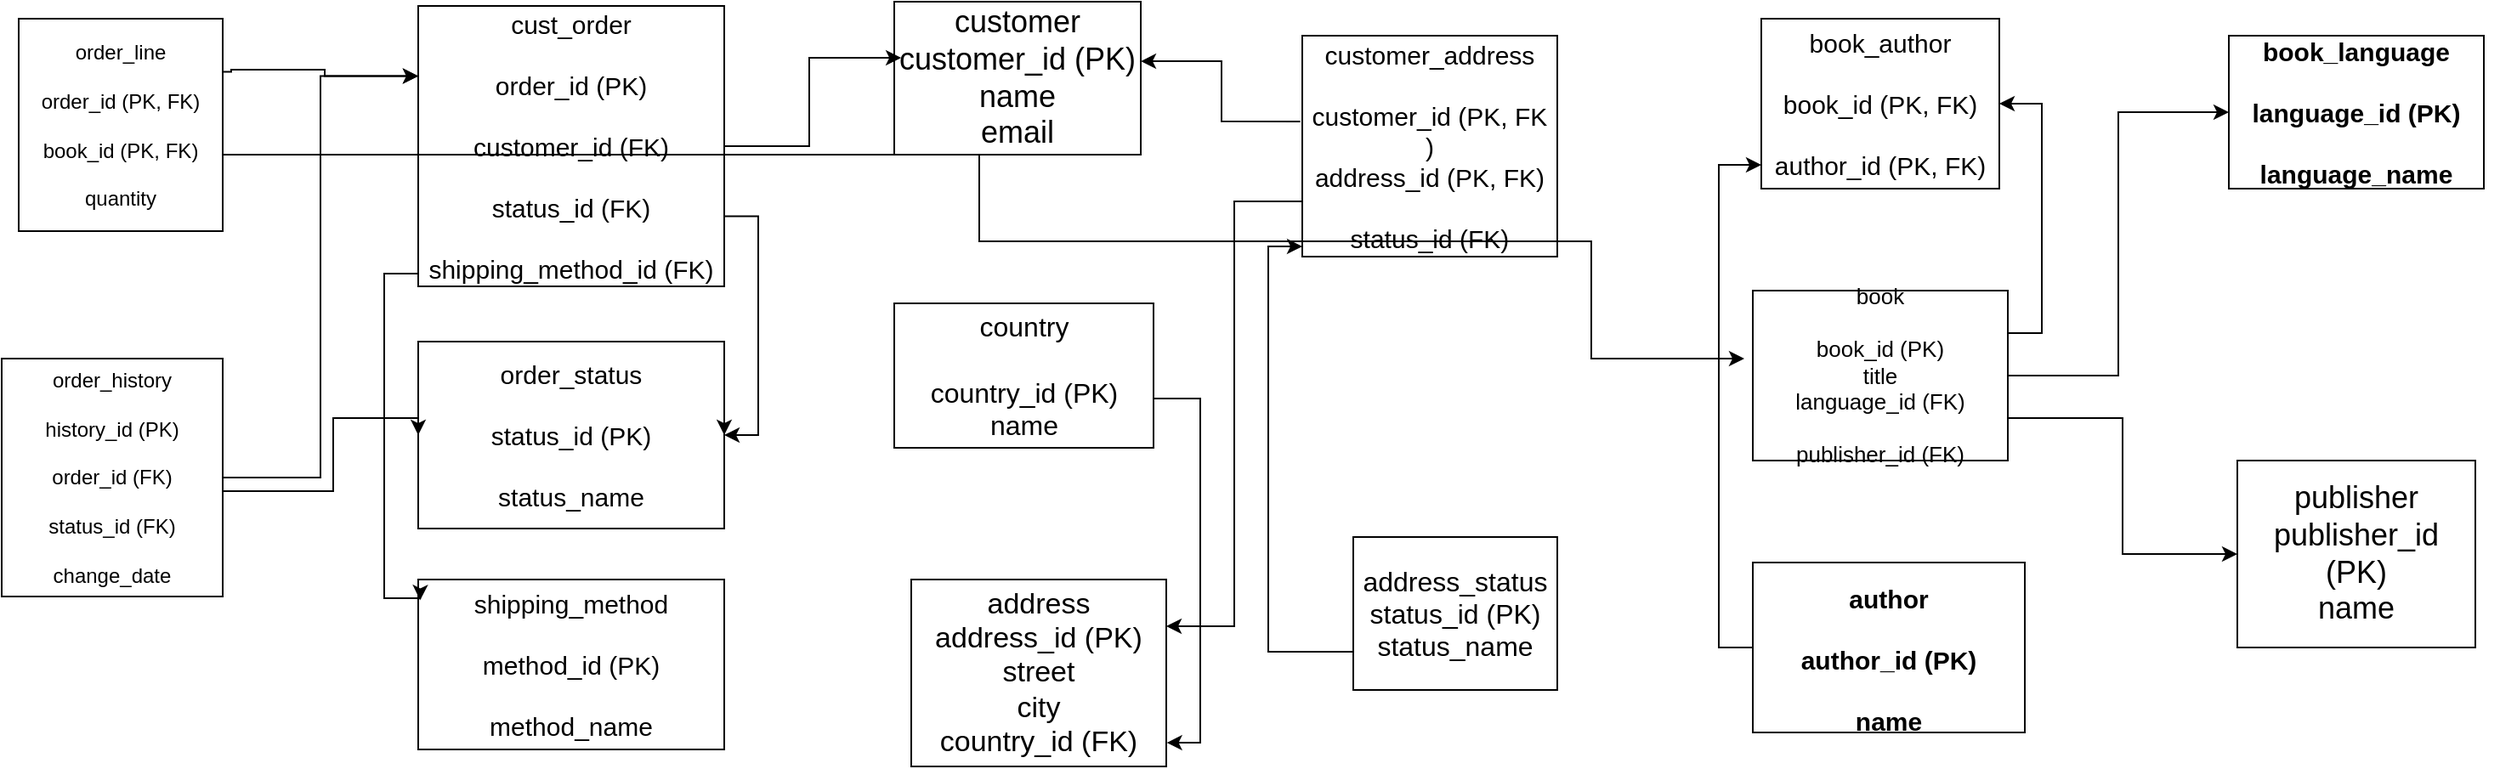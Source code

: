 <mxfile version="26.2.12">
  <diagram name="Page-1" id="2tjhyxboGAFzKuHwrk1n">
    <mxGraphModel dx="874" dy="439" grid="1" gridSize="10" guides="1" tooltips="1" connect="1" arrows="1" fold="1" page="1" pageScale="1" pageWidth="850" pageHeight="1100" math="0" shadow="0">
      <root>
        <mxCell id="0" />
        <mxCell id="1" parent="0" />
        <mxCell id="CLYXZgzsEHvx2UhTFof5-17" style="edgeStyle=orthogonalEdgeStyle;rounded=0;orthogonalLoop=1;jettySize=auto;html=1;exitX=0;exitY=0.5;exitDx=0;exitDy=0;entryX=0;entryY=0.86;entryDx=0;entryDy=0;entryPerimeter=0;strokeColor=light-dark(#000000,#CC00CC);" edge="1" parent="1" source="CLYXZgzsEHvx2UhTFof5-1" target="CLYXZgzsEHvx2UhTFof5-7">
          <mxGeometry relative="1" as="geometry">
            <mxPoint x="200" y="30" as="targetPoint" />
          </mxGeometry>
        </mxCell>
        <mxCell id="CLYXZgzsEHvx2UhTFof5-1" value="&lt;br&gt;&lt;div&gt;&lt;b style=&quot;&quot;&gt;&lt;font style=&quot;font-size: 15px;&quot;&gt;author&lt;/font&gt;&lt;/b&gt;&lt;/div&gt;&lt;div&gt;&lt;b style=&quot;&quot;&gt;&lt;font style=&quot;font-size: 15px;&quot;&gt;&lt;br&gt;&lt;/font&gt;&lt;/b&gt;&lt;/div&gt;&lt;div&gt;&lt;div style=&quot;&quot;&gt;&lt;b&gt;&lt;font style=&quot;font-size: 15px;&quot;&gt;author_id (PK)&lt;/font&gt;&lt;/b&gt;&lt;/div&gt;&lt;div style=&quot;&quot;&gt;&lt;b&gt;&lt;font style=&quot;font-size: 15px;&quot;&gt;&lt;br&gt;&lt;/font&gt;&lt;/b&gt;&lt;/div&gt;&lt;div style=&quot;&quot;&gt;&lt;b style=&quot;&quot;&gt;&lt;font style=&quot;font-size: 15px;&quot;&gt;name&lt;/font&gt;&lt;/b&gt;&lt;/div&gt;&lt;/div&gt;" style="rounded=0;whiteSpace=wrap;html=1;fillColor=light-dark(#FFFFFF,#0000CC);" vertex="1" parent="1">
          <mxGeometry x="1065" y="340" width="160" height="100" as="geometry" />
        </mxCell>
        <mxCell id="CLYXZgzsEHvx2UhTFof5-4" style="edgeStyle=orthogonalEdgeStyle;rounded=0;orthogonalLoop=1;jettySize=auto;html=1;exitX=1;exitY=0;exitDx=0;exitDy=0;entryX=1;entryY=0;entryDx=0;entryDy=0;" edge="1" parent="1" source="CLYXZgzsEHvx2UhTFof5-3" target="CLYXZgzsEHvx2UhTFof5-3">
          <mxGeometry relative="1" as="geometry">
            <mxPoint x="320" y="40" as="targetPoint" />
          </mxGeometry>
        </mxCell>
        <mxCell id="CLYXZgzsEHvx2UhTFof5-3" value="&lt;b style=&quot;&quot;&gt;&lt;font style=&quot;font-size: 15px;&quot;&gt;book_language&lt;/font&gt;&lt;/b&gt;&lt;div&gt;&lt;span style=&quot;font-size: 15px;&quot;&gt;&lt;b&gt;&lt;br&gt;&lt;/b&gt;&lt;/span&gt;&lt;div&gt;&lt;div style=&quot;&quot;&gt;&lt;b&gt;&lt;font style=&quot;font-size: 15px;&quot;&gt;language_id (PK)&lt;/font&gt;&lt;/b&gt;&lt;/div&gt;&lt;div style=&quot;&quot;&gt;&lt;b&gt;&lt;font style=&quot;font-size: 15px;&quot;&gt;&lt;br&gt;&lt;/font&gt;&lt;/b&gt;&lt;/div&gt;&lt;div style=&quot;&quot;&gt;&lt;b style=&quot;&quot;&gt;&lt;font style=&quot;font-size: 15px;&quot;&gt;language_name&lt;/font&gt;&lt;/b&gt;&lt;/div&gt;&lt;/div&gt;&lt;/div&gt;" style="rounded=0;whiteSpace=wrap;html=1;fillColor=light-dark(#FFFFFF,#0000CC);" vertex="1" parent="1">
          <mxGeometry x="1345" y="30" width="150" height="90" as="geometry" />
        </mxCell>
        <mxCell id="CLYXZgzsEHvx2UhTFof5-5" value="&lt;font style=&quot;font-size: 18px;&quot;&gt;publisher&lt;/font&gt;&lt;div&gt;&lt;div&gt;&lt;font style=&quot;font-size: 18px;&quot;&gt;publisher_id (PK)&lt;/font&gt;&lt;/div&gt;&lt;div&gt;&lt;font style=&quot;font-size: 18px;&quot;&gt;name&lt;/font&gt;&lt;/div&gt;&lt;/div&gt;" style="rounded=0;whiteSpace=wrap;html=1;fillColor=light-dark(#FFFFFF,#0000CC);" vertex="1" parent="1">
          <mxGeometry x="1350" y="280" width="140" height="110" as="geometry" />
        </mxCell>
        <mxCell id="CLYXZgzsEHvx2UhTFof5-12" style="edgeStyle=orthogonalEdgeStyle;rounded=0;orthogonalLoop=1;jettySize=auto;html=1;exitX=1;exitY=0.5;exitDx=0;exitDy=0;entryX=0;entryY=0.5;entryDx=0;entryDy=0;strokeColor=light-dark(#000000,#FF00FF);" edge="1" parent="1" source="CLYXZgzsEHvx2UhTFof5-6" target="CLYXZgzsEHvx2UhTFof5-3">
          <mxGeometry relative="1" as="geometry" />
        </mxCell>
        <mxCell id="CLYXZgzsEHvx2UhTFof5-14" style="edgeStyle=orthogonalEdgeStyle;rounded=0;orthogonalLoop=1;jettySize=auto;html=1;exitX=1;exitY=0.75;exitDx=0;exitDy=0;entryX=0;entryY=0.5;entryDx=0;entryDy=0;fillColor=light-dark(transparent,#000099);strokeColor=light-dark(#000000,#FF00FF);" edge="1" parent="1" source="CLYXZgzsEHvx2UhTFof5-6" target="CLYXZgzsEHvx2UhTFof5-5">
          <mxGeometry relative="1" as="geometry" />
        </mxCell>
        <mxCell id="CLYXZgzsEHvx2UhTFof5-16" style="edgeStyle=orthogonalEdgeStyle;rounded=0;orthogonalLoop=1;jettySize=auto;html=1;exitX=1;exitY=0.25;exitDx=0;exitDy=0;entryX=1;entryY=0.5;entryDx=0;entryDy=0;strokeColor=light-dark(#000000,#FF00FF);" edge="1" parent="1" source="CLYXZgzsEHvx2UhTFof5-6" target="CLYXZgzsEHvx2UhTFof5-7">
          <mxGeometry relative="1" as="geometry" />
        </mxCell>
        <mxCell id="CLYXZgzsEHvx2UhTFof5-6" value="&lt;font style=&quot;font-size: 13px;&quot;&gt;book&lt;/font&gt;&lt;div&gt;&lt;span style=&quot;font-size: 13px;&quot;&gt;&lt;br&gt;&lt;/span&gt;&lt;div&gt;&lt;div&gt;&lt;font style=&quot;font-size: 13px;&quot;&gt;book_id (PK)&lt;/font&gt;&lt;/div&gt;&lt;div&gt;&lt;font style=&quot;font-size: 13px;&quot;&gt;title&lt;/font&gt;&lt;/div&gt;&lt;div&gt;&lt;font style=&quot;font-size: 13px;&quot;&gt;language_id (FK)&lt;/font&gt;&lt;/div&gt;&lt;div&gt;&lt;font style=&quot;font-size: 13px;&quot;&gt;&lt;br&gt;&lt;/font&gt;&lt;/div&gt;&lt;div&gt;&lt;font style=&quot;font-size: 13px;&quot;&gt;publisher_id (FK)&lt;/font&gt;&lt;/div&gt;&lt;/div&gt;&lt;/div&gt;" style="rounded=0;whiteSpace=wrap;html=1;fillColor=light-dark(#FFFFFF,#0000CC);" vertex="1" parent="1">
          <mxGeometry x="1065" y="180" width="150" height="100" as="geometry" />
        </mxCell>
        <mxCell id="CLYXZgzsEHvx2UhTFof5-7" value="&lt;font style=&quot;font-size: 15px;&quot;&gt;book_author&lt;/font&gt;&lt;div&gt;&lt;span style=&quot;font-size: 15px;&quot;&gt;&lt;br&gt;&lt;/span&gt;&lt;div&gt;&lt;div&gt;&lt;font style=&quot;font-size: 15px;&quot;&gt;book_id (PK, FK)&lt;/font&gt;&lt;/div&gt;&lt;div&gt;&lt;font style=&quot;font-size: 15px;&quot;&gt;&lt;br&gt;&lt;/font&gt;&lt;/div&gt;&lt;div&gt;&lt;font style=&quot;font-size: 15px;&quot;&gt;author_id (PK, FK)&lt;/font&gt;&lt;/div&gt;&lt;/div&gt;&lt;/div&gt;" style="rounded=0;whiteSpace=wrap;html=1;fillColor=light-dark(#FFFFFF,#0000FF);" vertex="1" parent="1">
          <mxGeometry x="1070" y="20" width="140" height="100" as="geometry" />
        </mxCell>
        <mxCell id="CLYXZgzsEHvx2UhTFof5-9" style="edgeStyle=orthogonalEdgeStyle;rounded=0;orthogonalLoop=1;jettySize=auto;html=1;exitX=1;exitY=0.5;exitDx=0;exitDy=0;entryX=1;entryY=0.5;entryDx=0;entryDy=0;" edge="1" parent="1" source="CLYXZgzsEHvx2UhTFof5-6" target="CLYXZgzsEHvx2UhTFof5-6">
          <mxGeometry relative="1" as="geometry">
            <mxPoint x="280" y="110" as="targetPoint" />
          </mxGeometry>
        </mxCell>
        <mxCell id="CLYXZgzsEHvx2UhTFof5-18" value="&lt;font style=&quot;font-size: 18px;&quot;&gt;customer&lt;/font&gt;&lt;div&gt;&lt;div&gt;&lt;font style=&quot;font-size: 18px;&quot;&gt;customer_id (PK)&lt;/font&gt;&lt;/div&gt;&lt;div&gt;&lt;font style=&quot;font-size: 18px;&quot;&gt;name&lt;/font&gt;&lt;/div&gt;&lt;div&gt;&lt;font style=&quot;font-size: 18px;&quot;&gt;email&lt;/font&gt;&lt;/div&gt;&lt;/div&gt;" style="rounded=0;whiteSpace=wrap;html=1;fillColor=light-dark(#FFFFFF,#7EA6E0);" vertex="1" parent="1">
          <mxGeometry x="560" y="10" width="145" height="90" as="geometry" />
        </mxCell>
        <mxCell id="CLYXZgzsEHvx2UhTFof5-37" style="edgeStyle=orthogonalEdgeStyle;rounded=0;orthogonalLoop=1;jettySize=auto;html=1;exitX=0.997;exitY=0.659;exitDx=0;exitDy=0;entryX=1.002;entryY=0.873;entryDx=0;entryDy=0;entryPerimeter=0;exitPerimeter=0;strokeColor=light-dark(#000000,#FF0000);" edge="1" parent="1" source="CLYXZgzsEHvx2UhTFof5-20" target="CLYXZgzsEHvx2UhTFof5-21">
          <mxGeometry relative="1" as="geometry" />
        </mxCell>
        <mxCell id="CLYXZgzsEHvx2UhTFof5-20" value="&lt;font style=&quot;font-size: 16px;&quot;&gt;country&lt;/font&gt;&lt;div&gt;&lt;span style=&quot;font-size: 16px;&quot;&gt;&lt;br&gt;&lt;/span&gt;&lt;div&gt;&lt;div&gt;&lt;font style=&quot;font-size: 16px;&quot;&gt;country_id (PK)&lt;/font&gt;&lt;/div&gt;&lt;div&gt;&lt;font style=&quot;font-size: 16px;&quot;&gt;name&lt;/font&gt;&lt;/div&gt;&lt;/div&gt;&lt;/div&gt;" style="rounded=0;whiteSpace=wrap;html=1;fillColor=light-dark(#FFFFFF,#7EA6E0);" vertex="1" parent="1">
          <mxGeometry x="560" y="187.5" width="152.5" height="85" as="geometry" />
        </mxCell>
        <mxCell id="CLYXZgzsEHvx2UhTFof5-21" value="&lt;font style=&quot;font-size: 17px;&quot;&gt;address&lt;/font&gt;&lt;div&gt;&lt;div&gt;&lt;font style=&quot;font-size: 17px;&quot;&gt;address_id (PK)&lt;/font&gt;&lt;/div&gt;&lt;div&gt;&lt;font style=&quot;font-size: 17px;&quot;&gt;street&lt;/font&gt;&lt;/div&gt;&lt;div&gt;&lt;font style=&quot;font-size: 17px;&quot;&gt;city&lt;/font&gt;&lt;/div&gt;&lt;div&gt;&lt;font style=&quot;font-size: 17px;&quot;&gt;country_id (FK)&lt;/font&gt;&lt;/div&gt;&lt;/div&gt;" style="rounded=0;whiteSpace=wrap;html=1;fillColor=light-dark(#FFFFFF,#7EA6E0);" vertex="1" parent="1">
          <mxGeometry x="570" y="350" width="150" height="110" as="geometry" />
        </mxCell>
        <mxCell id="CLYXZgzsEHvx2UhTFof5-23" value="&lt;font style=&quot;font-size: 15px;&quot;&gt;customer_address&lt;/font&gt;&lt;div&gt;&lt;span style=&quot;font-size: 15px;&quot;&gt;&lt;br&gt;&lt;/span&gt;&lt;div&gt;&lt;div&gt;&lt;font style=&quot;font-size: 15px;&quot;&gt;customer_id (PK, FK&lt;/font&gt;&lt;/div&gt;&lt;div&gt;&lt;font style=&quot;font-size: 15px;&quot;&gt;)&lt;/font&gt;&lt;/div&gt;&lt;div&gt;&lt;font style=&quot;font-size: 15px;&quot;&gt;address_id (PK, FK)&lt;/font&gt;&lt;/div&gt;&lt;div&gt;&lt;font style=&quot;font-size: 15px;&quot;&gt;&lt;br&gt;&lt;/font&gt;&lt;/div&gt;&lt;div&gt;&lt;font style=&quot;font-size: 15px;&quot;&gt;status_id (FK)&lt;/font&gt;&lt;/div&gt;&lt;/div&gt;&lt;/div&gt;" style="rounded=0;whiteSpace=wrap;html=1;fillColor=light-dark(#FFFFFF,#7EA6E0);" vertex="1" parent="1">
          <mxGeometry x="800" y="30" width="150" height="130" as="geometry" />
        </mxCell>
        <mxCell id="CLYXZgzsEHvx2UhTFof5-36" style="edgeStyle=orthogonalEdgeStyle;rounded=0;orthogonalLoop=1;jettySize=auto;html=1;exitX=0;exitY=0.75;exitDx=0;exitDy=0;entryX=0;entryY=0.954;entryDx=0;entryDy=0;entryPerimeter=0;strokeColor=light-dark(#000000,#FF0000);" edge="1" parent="1" source="CLYXZgzsEHvx2UhTFof5-24" target="CLYXZgzsEHvx2UhTFof5-23">
          <mxGeometry relative="1" as="geometry">
            <mxPoint x="580" y="170" as="targetPoint" />
          </mxGeometry>
        </mxCell>
        <mxCell id="CLYXZgzsEHvx2UhTFof5-24" value="&lt;font style=&quot;font-size: 16px;&quot;&gt;address_status&lt;/font&gt;&lt;div&gt;&lt;div&gt;&lt;font style=&quot;font-size: 16px;&quot;&gt;status_id (PK)&lt;/font&gt;&lt;/div&gt;&lt;div&gt;&lt;font style=&quot;font-size: 16px;&quot;&gt;status_name&lt;/font&gt;&lt;/div&gt;&lt;/div&gt;" style="rounded=0;whiteSpace=wrap;html=1;fillColor=light-dark(#FFFFFF,#7EA6E0);" vertex="1" parent="1">
          <mxGeometry x="830" y="325" width="120" height="90" as="geometry" />
        </mxCell>
        <mxCell id="CLYXZgzsEHvx2UhTFof5-27" style="edgeStyle=orthogonalEdgeStyle;rounded=0;orthogonalLoop=1;jettySize=auto;html=1;exitX=-0.008;exitY=0.388;exitDx=0;exitDy=0;entryX=1;entryY=0.389;entryDx=0;entryDy=0;entryPerimeter=0;exitPerimeter=0;strokeColor=light-dark(#000000,#FF0000);" edge="1" parent="1" source="CLYXZgzsEHvx2UhTFof5-23" target="CLYXZgzsEHvx2UhTFof5-18">
          <mxGeometry relative="1" as="geometry" />
        </mxCell>
        <mxCell id="CLYXZgzsEHvx2UhTFof5-28" style="edgeStyle=orthogonalEdgeStyle;rounded=0;orthogonalLoop=1;jettySize=auto;html=1;exitX=0;exitY=0.75;exitDx=0;exitDy=0;entryX=1;entryY=0.25;entryDx=0;entryDy=0;strokeColor=light-dark(#000000,#FF0000);" edge="1" parent="1" source="CLYXZgzsEHvx2UhTFof5-23" target="CLYXZgzsEHvx2UhTFof5-21">
          <mxGeometry relative="1" as="geometry" />
        </mxCell>
        <mxCell id="CLYXZgzsEHvx2UhTFof5-46" style="edgeStyle=orthogonalEdgeStyle;rounded=0;orthogonalLoop=1;jettySize=auto;html=1;exitX=1;exitY=0.75;exitDx=0;exitDy=0;entryX=1;entryY=0.5;entryDx=0;entryDy=0;strokeColor=light-dark(#000000,#00FF00);" edge="1" parent="1" source="CLYXZgzsEHvx2UhTFof5-38" target="CLYXZgzsEHvx2UhTFof5-39">
          <mxGeometry relative="1" as="geometry" />
        </mxCell>
        <mxCell id="CLYXZgzsEHvx2UhTFof5-38" value="&lt;font style=&quot;font-size: 15px;&quot;&gt;cust_order&lt;/font&gt;&lt;div&gt;&lt;span style=&quot;font-size: 15px;&quot;&gt;&lt;br&gt;&lt;/span&gt;&lt;div&gt;&lt;div&gt;&lt;font style=&quot;font-size: 15px;&quot;&gt;order_id (PK)&lt;/font&gt;&lt;/div&gt;&lt;div&gt;&lt;font style=&quot;font-size: 15px;&quot;&gt;&lt;br&gt;&lt;/font&gt;&lt;/div&gt;&lt;div&gt;&lt;font style=&quot;font-size: 15px;&quot;&gt;customer_id (FK)&lt;/font&gt;&lt;/div&gt;&lt;div&gt;&lt;font style=&quot;font-size: 15px;&quot;&gt;&lt;br&gt;&lt;/font&gt;&lt;/div&gt;&lt;div&gt;&lt;font style=&quot;font-size: 15px;&quot;&gt;status_id (FK)&lt;/font&gt;&lt;/div&gt;&lt;div&gt;&lt;font style=&quot;font-size: 15px;&quot;&gt;&lt;br&gt;&lt;/font&gt;&lt;/div&gt;&lt;div&gt;&lt;font style=&quot;font-size: 15px;&quot;&gt;shipping_method_id (FK)&lt;/font&gt;&lt;/div&gt;&lt;/div&gt;&lt;/div&gt;" style="rounded=0;whiteSpace=wrap;html=1;fillColor=light-dark(#FFFFFF,#FF0080);" vertex="1" parent="1">
          <mxGeometry x="280" y="12.5" width="180" height="165" as="geometry" />
        </mxCell>
        <mxCell id="CLYXZgzsEHvx2UhTFof5-39" value="&lt;font style=&quot;font-size: 15px;&quot;&gt;order_status&lt;/font&gt;&lt;div&gt;&lt;span style=&quot;font-size: 15px;&quot;&gt;&lt;br&gt;&lt;/span&gt;&lt;div&gt;&lt;div&gt;&lt;font style=&quot;font-size: 15px;&quot;&gt;status_id (PK)&lt;/font&gt;&lt;/div&gt;&lt;div&gt;&lt;font style=&quot;font-size: 15px;&quot;&gt;&lt;br&gt;&lt;/font&gt;&lt;/div&gt;&lt;div&gt;&lt;font style=&quot;font-size: 15px;&quot;&gt;status_name&lt;/font&gt;&lt;/div&gt;&lt;/div&gt;&lt;/div&gt;" style="rounded=0;whiteSpace=wrap;html=1;fillColor=light-dark(#FFFFFF,#FF0080);" vertex="1" parent="1">
          <mxGeometry x="280" y="210" width="180" height="110" as="geometry" />
        </mxCell>
        <mxCell id="CLYXZgzsEHvx2UhTFof5-40" value="&lt;font style=&quot;font-size: 15px;&quot;&gt;shipping_method&lt;/font&gt;&lt;div&gt;&lt;span style=&quot;font-size: 15px;&quot;&gt;&lt;br&gt;&lt;/span&gt;&lt;div&gt;&lt;div&gt;&lt;font style=&quot;font-size: 15px;&quot;&gt;method_id (PK)&lt;/font&gt;&lt;/div&gt;&lt;div&gt;&lt;font style=&quot;font-size: 15px;&quot;&gt;&lt;br&gt;&lt;/font&gt;&lt;/div&gt;&lt;div&gt;&lt;font style=&quot;font-size: 15px;&quot;&gt;method_name&lt;/font&gt;&lt;/div&gt;&lt;/div&gt;&lt;/div&gt;" style="rounded=0;whiteSpace=wrap;html=1;fillColor=light-dark(#FFFFFF,#FF0080);" vertex="1" parent="1">
          <mxGeometry x="280" y="350" width="180" height="100" as="geometry" />
        </mxCell>
        <mxCell id="CLYXZgzsEHvx2UhTFof5-49" style="edgeStyle=orthogonalEdgeStyle;rounded=0;orthogonalLoop=1;jettySize=auto;html=1;exitX=1;exitY=0.25;exitDx=0;exitDy=0;entryX=0;entryY=0.25;entryDx=0;entryDy=0;strokeColor=light-dark(#000000,#00FF00);" edge="1" parent="1" source="CLYXZgzsEHvx2UhTFof5-41" target="CLYXZgzsEHvx2UhTFof5-38">
          <mxGeometry relative="1" as="geometry">
            <Array as="points">
              <mxPoint x="170" y="50" />
              <mxPoint x="225" y="50" />
              <mxPoint x="225" y="54" />
            </Array>
          </mxGeometry>
        </mxCell>
        <mxCell id="CLYXZgzsEHvx2UhTFof5-51" style="edgeStyle=orthogonalEdgeStyle;rounded=0;orthogonalLoop=1;jettySize=auto;html=1;strokeColor=light-dark(#000000,#33FF33);exitX=1;exitY=0.656;exitDx=0;exitDy=0;exitPerimeter=0;" edge="1" parent="1" source="CLYXZgzsEHvx2UhTFof5-41">
          <mxGeometry relative="1" as="geometry">
            <mxPoint x="1060" y="220" as="targetPoint" />
            <mxPoint x="170" y="38.75" as="sourcePoint" />
            <Array as="points">
              <mxPoint x="165" y="100" />
              <mxPoint x="610" y="100" />
              <mxPoint x="610" y="151" />
              <mxPoint x="970" y="151" />
              <mxPoint x="970" y="220" />
            </Array>
          </mxGeometry>
        </mxCell>
        <mxCell id="CLYXZgzsEHvx2UhTFof5-41" value="order_line&lt;div&gt;&lt;br&gt;&lt;div&gt;&lt;div&gt;order_id (PK, FK)&lt;/div&gt;&lt;div&gt;&lt;br&gt;&lt;/div&gt;&lt;div&gt;book_id (PK, FK)&lt;/div&gt;&lt;div&gt;&lt;span style=&quot;background-color: transparent; color: light-dark(rgb(0, 0, 0), rgb(255, 255, 255));&quot;&gt;&lt;br&gt;&lt;/span&gt;&lt;/div&gt;&lt;div&gt;&lt;span style=&quot;background-color: transparent; color: light-dark(rgb(0, 0, 0), rgb(255, 255, 255));&quot;&gt;quantity&lt;/span&gt;&lt;/div&gt;&lt;/div&gt;&lt;/div&gt;" style="rounded=0;whiteSpace=wrap;html=1;fillColor=light-dark(#FFFFFF,#FF0080);" vertex="1" parent="1">
          <mxGeometry x="45" y="20" width="120" height="125" as="geometry" />
        </mxCell>
        <mxCell id="CLYXZgzsEHvx2UhTFof5-52" style="edgeStyle=orthogonalEdgeStyle;rounded=0;orthogonalLoop=1;jettySize=auto;html=1;exitX=1;exitY=0.5;exitDx=0;exitDy=0;entryX=0;entryY=0.25;entryDx=0;entryDy=0;fillColor=light-dark(transparent,#CC0066);strokeColor=light-dark(#000000,#00FF00);" edge="1" parent="1" source="CLYXZgzsEHvx2UhTFof5-42" target="CLYXZgzsEHvx2UhTFof5-38">
          <mxGeometry relative="1" as="geometry">
            <mxPoint x="250" y="70" as="targetPoint" />
          </mxGeometry>
        </mxCell>
        <mxCell id="CLYXZgzsEHvx2UhTFof5-53" style="edgeStyle=orthogonalEdgeStyle;rounded=0;orthogonalLoop=1;jettySize=auto;html=1;exitX=0.985;exitY=0.7;exitDx=0;exitDy=0;entryX=0;entryY=0.5;entryDx=0;entryDy=0;exitPerimeter=0;strokeColor=light-dark(#000000,#00FF00);" edge="1" parent="1" source="CLYXZgzsEHvx2UhTFof5-42" target="CLYXZgzsEHvx2UhTFof5-39">
          <mxGeometry relative="1" as="geometry">
            <Array as="points">
              <mxPoint x="230" y="298" />
              <mxPoint x="230" y="255" />
            </Array>
          </mxGeometry>
        </mxCell>
        <mxCell id="CLYXZgzsEHvx2UhTFof5-42" value="order_history&lt;div&gt;&lt;br&gt;&lt;div&gt;&lt;div&gt;history_id (PK)&lt;/div&gt;&lt;div&gt;&lt;br&gt;&lt;/div&gt;&lt;div&gt;order_id (FK)&lt;/div&gt;&lt;div&gt;&lt;br&gt;&lt;/div&gt;&lt;div&gt;status_id (FK)&lt;/div&gt;&lt;div&gt;&lt;br&gt;&lt;/div&gt;&lt;div&gt;change_date&lt;/div&gt;&lt;/div&gt;&lt;/div&gt;" style="rounded=0;whiteSpace=wrap;html=1;fillColor=light-dark(#FFFFFF,#FF0080);" vertex="1" parent="1">
          <mxGeometry x="35" y="220" width="130" height="140" as="geometry" />
        </mxCell>
        <mxCell id="CLYXZgzsEHvx2UhTFof5-43" style="edgeStyle=orthogonalEdgeStyle;rounded=0;orthogonalLoop=1;jettySize=auto;html=1;exitX=1;exitY=0.5;exitDx=0;exitDy=0;entryX=0.028;entryY=0.367;entryDx=0;entryDy=0;entryPerimeter=0;strokeColor=light-dark(#000000,#00FF00);" edge="1" parent="1" source="CLYXZgzsEHvx2UhTFof5-38" target="CLYXZgzsEHvx2UhTFof5-18">
          <mxGeometry relative="1" as="geometry" />
        </mxCell>
        <mxCell id="CLYXZgzsEHvx2UhTFof5-45" style="edgeStyle=orthogonalEdgeStyle;rounded=0;orthogonalLoop=1;jettySize=auto;html=1;exitX=1;exitY=0.25;exitDx=0;exitDy=0;entryX=1;entryY=0.5;entryDx=0;entryDy=0;" edge="1" parent="1" source="CLYXZgzsEHvx2UhTFof5-39" target="CLYXZgzsEHvx2UhTFof5-39">
          <mxGeometry relative="1" as="geometry" />
        </mxCell>
        <mxCell id="CLYXZgzsEHvx2UhTFof5-48" style="edgeStyle=orthogonalEdgeStyle;rounded=0;orthogonalLoop=1;jettySize=auto;html=1;exitX=0;exitY=0.75;exitDx=0;exitDy=0;entryX=0.006;entryY=0.122;entryDx=0;entryDy=0;entryPerimeter=0;strokeColor=light-dark(#000000,#00FF00);" edge="1" parent="1" source="CLYXZgzsEHvx2UhTFof5-38" target="CLYXZgzsEHvx2UhTFof5-40">
          <mxGeometry relative="1" as="geometry">
            <Array as="points">
              <mxPoint x="280" y="170" />
              <mxPoint x="260" y="170" />
              <mxPoint x="260" y="361" />
            </Array>
          </mxGeometry>
        </mxCell>
      </root>
    </mxGraphModel>
  </diagram>
</mxfile>

